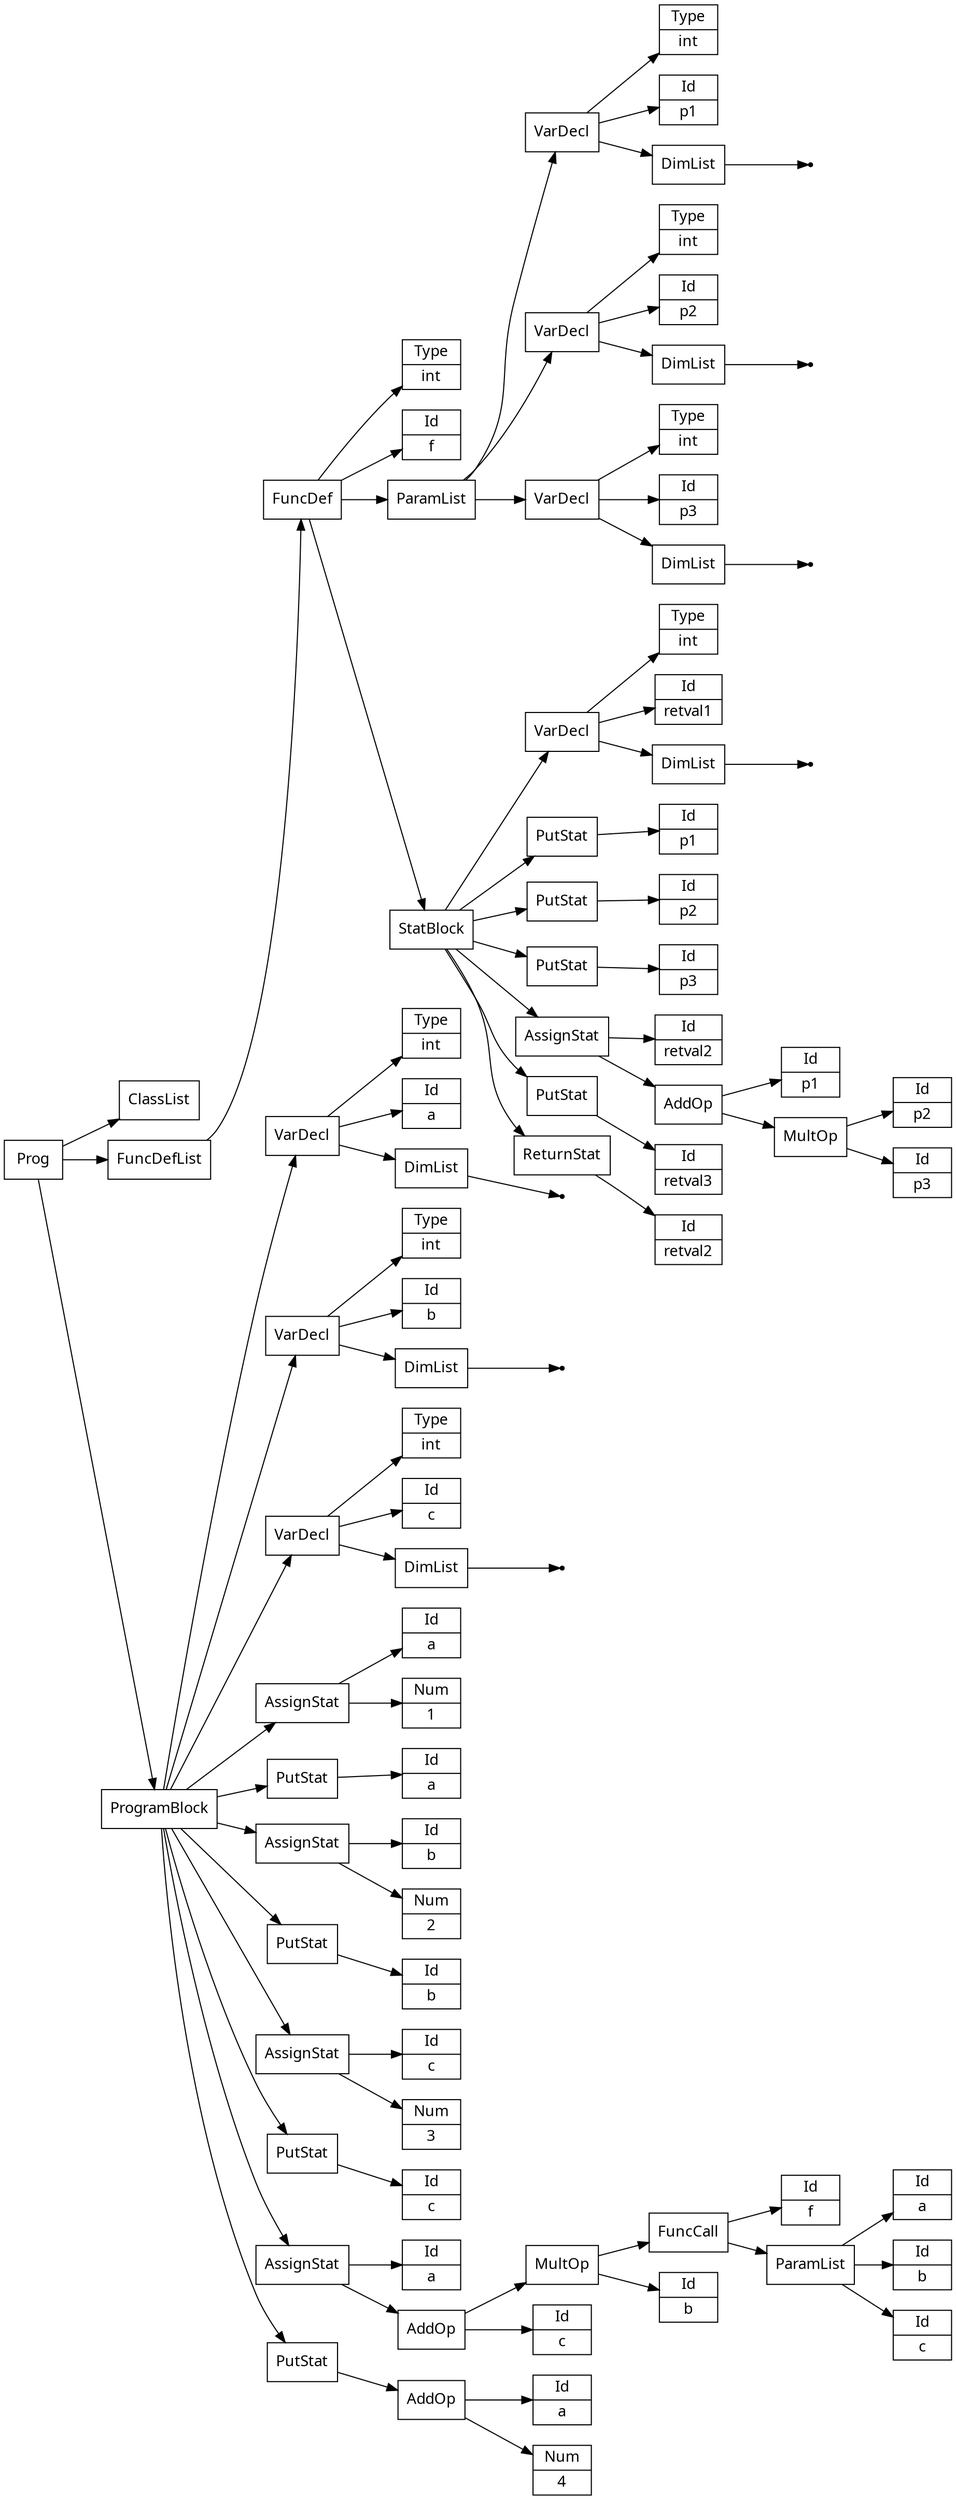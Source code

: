 digraph AST {
node [shape=record];
 node [fontname=Sans];charset="UTF-8" splines=true splines=spline rankdir =LR
277[label="Prog"];
277->275;
275[label="ClassList"];
277->269;
269[label="FuncDefList"];
269->268;
268[label="FuncDef"];
268->197;
197[label="Type | int"];
268->231;
231[label="Id | f"];
268->267;
267[label="ParamList"];
267->238;
238[label="VarDecl"];
238->193;
193[label="Type | int"];
238->216;
216[label="Id | p1"];
238->239;
239[label="DimList"];
none239[shape=point];
239->none239;
267->240;
240[label="VarDecl"];
240->194;
194[label="Type | int"];
240->219;
219[label="Id | p2"];
240->241;
241[label="DimList"];
none241[shape=point];
241->none241;
267->242;
242[label="VarDecl"];
242->195;
195[label="Type | int"];
242->222;
222[label="Id | p3"];
242->243;
243[label="DimList"];
none243[shape=point];
243->none243;
268->266;
266[label="StatBlock"];
266->244;
244[label="VarDecl"];
244->196;
196[label="Type | int"];
244->226;
226[label="Id | retval1"];
244->245;
245[label="DimList"];
none245[shape=point];
245->none245;
266->256;
256[label="PutStat"];
256->217;
217[label="Id | p1"];
266->257;
257[label="PutStat"];
257->220;
220[label="Id | p2"];
266->258;
258[label="PutStat"];
258->223;
223[label="Id | p3"];
266->255;
255[label="AssignStat"];
255->227;
227[label="Id | retval2"];
255->254;
254[label="AddOp"];
254->218;
218[label="Id | p1"];
254->253;
253[label="MultOp"];
253->221;
221[label="Id | p2"];
253->224;
224[label="Id | p3"];
266->259;
259[label="PutStat"];
259->229;
229[label="Id | retval3"];
266->260;
260[label="ReturnStat"];
260->228;
228[label="Id | retval2"];
277->276;
276[label="ProgramBlock"];
276->232;
232[label="VarDecl"];
232->190;
190[label="Type | int"];
232->198;
198[label="Id | a"];
232->233;
233[label="DimList"];
none233[shape=point];
233->none233;
276->234;
234[label="VarDecl"];
234->191;
191[label="Type | int"];
234->204;
204[label="Id | b"];
234->235;
235[label="DimList"];
none235[shape=point];
235->none235;
276->236;
236[label="VarDecl"];
236->192;
192[label="Type | int"];
236->210;
210[label="Id | c"];
236->237;
237[label="DimList"];
none237[shape=point];
237->none237;
276->250;
250[label="AssignStat"];
250->199;
199[label="Id | a"];
250->246;
246[label="Num |1"];
276->263;
263[label="PutStat"];
263->201;
201[label="Id | a"];
276->251;
251[label="AssignStat"];
251->205;
205[label="Id | b"];
251->247;
247[label="Num |2"];
276->264;
264[label="PutStat"];
264->207;
207[label="Id | b"];
276->252;
252[label="AssignStat"];
252->211;
211[label="Id | c"];
252->248;
248[label="Num |3"];
276->265;
265[label="PutStat"];
265->213;
213[label="Id | c"];
276->274;
274[label="AssignStat"];
274->202;
202[label="Id | a"];
274->273;
273[label="AddOp"];
273->272;
272[label="MultOp"];
272->271;
271[label="FuncCall"];
271->230;
230[label="Id | f"];
271->270;
270[label="ParamList"];
270->203;
203[label="Id | a"];
270->209;
209[label="Id | b"];
270->215;
215[label="Id | c"];
272->208;
208[label="Id | b"];
273->214;
214[label="Id | c"];
276->262;
262[label="PutStat"];
262->261;
261[label="AddOp"];
261->200;
200[label="Id | a"];
261->249;
249[label="Num |4"];
}
